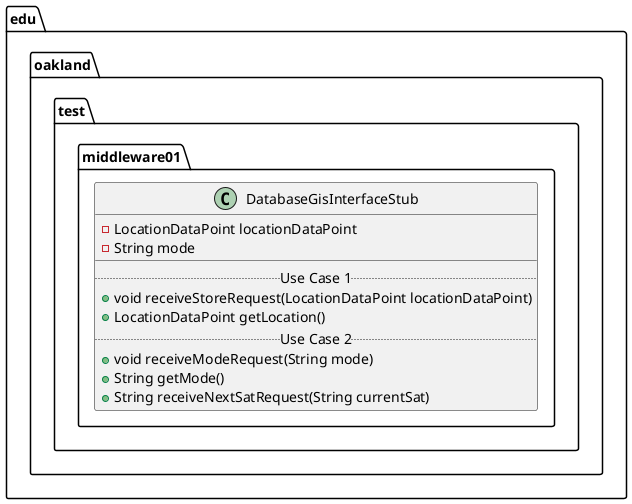 @startuml DatabaseGisInterfaceStub

package edu.oakland.test.middleware01 {
    class DatabaseGisInterfaceStub {
        - LocationDataPoint locationDataPoint
        - String mode
        __
        .. Use Case 1 ..
        + void receiveStoreRequest(LocationDataPoint locationDataPoint)
        + LocationDataPoint getLocation()
        .. Use Case 2 ..
        + void receiveModeRequest(String mode)
        + String getMode()
        + String receiveNextSatRequest(String currentSat)
    }
}

@enduml